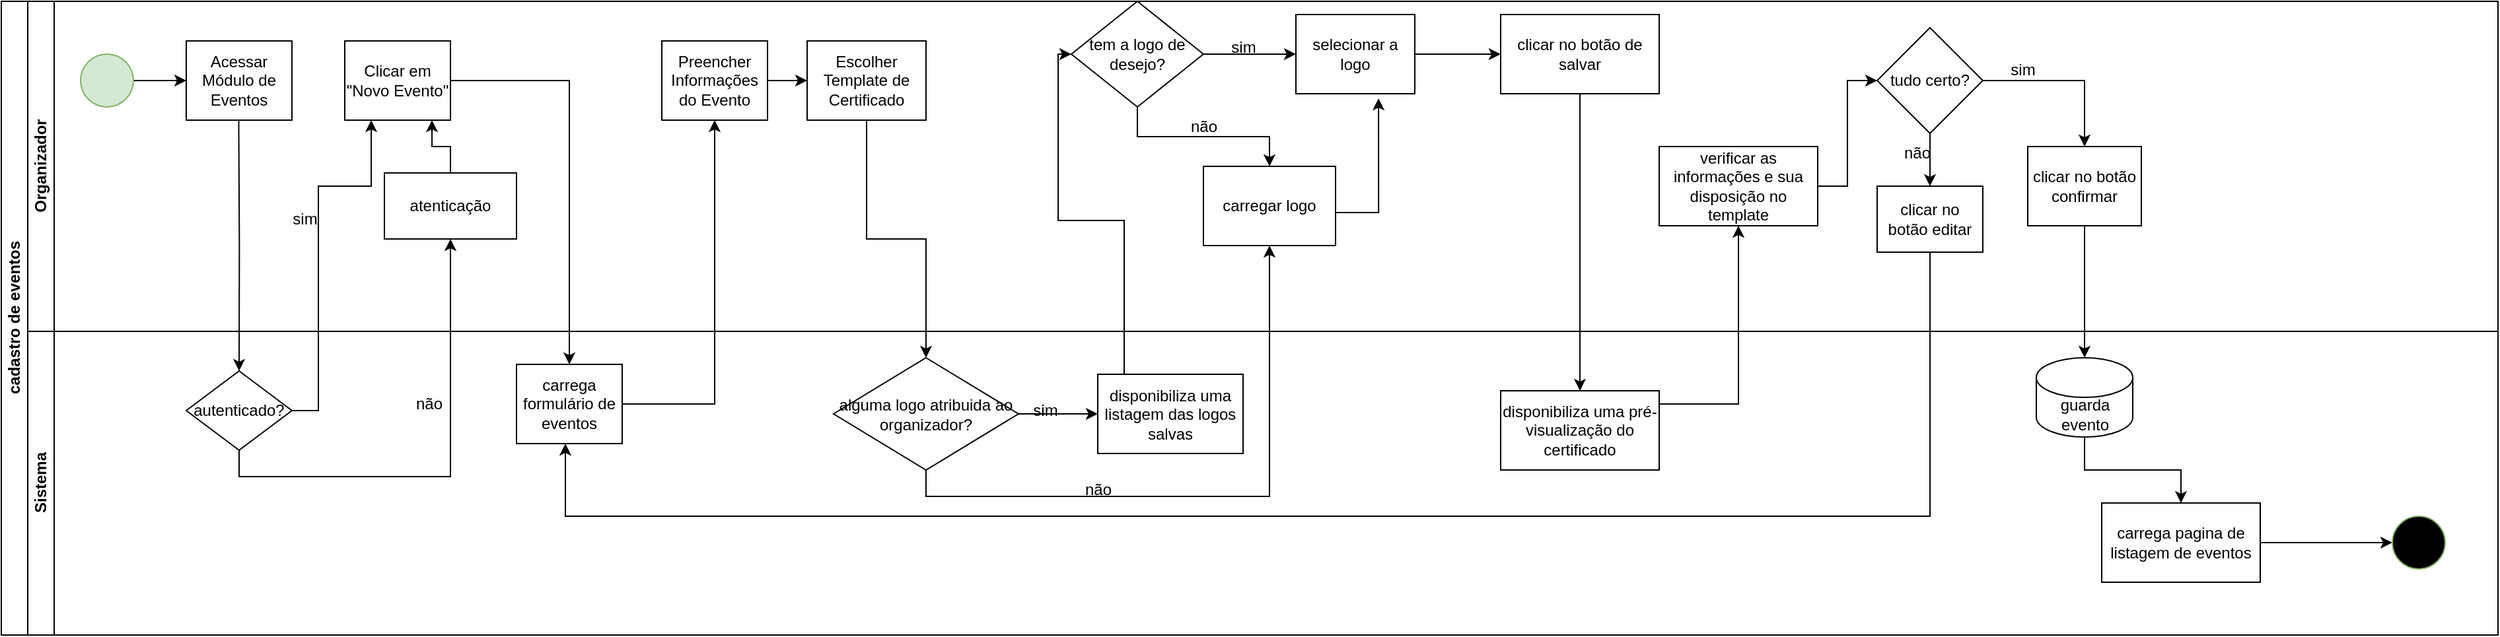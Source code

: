 <mxfile version="26.2.13">
  <diagram id="prtHgNgQTEPvFCAcTncT" name="Page-1">
    <mxGraphModel dx="2040" dy="1143" grid="1" gridSize="10" guides="1" tooltips="1" connect="1" arrows="1" fold="1" page="1" pageScale="1" pageWidth="827" pageHeight="1169" math="0" shadow="0">
      <root>
        <mxCell id="0" />
        <mxCell id="1" parent="0" />
        <mxCell id="dNxyNK7c78bLwvsdeMH5-19" value="cadastro de eventos" style="swimlane;html=1;childLayout=stackLayout;resizeParent=1;resizeParentMax=0;horizontal=0;startSize=20;horizontalStack=0;" parent="1" vertex="1">
          <mxGeometry x="120" y="120" width="1890" height="480" as="geometry" />
        </mxCell>
        <mxCell id="dNxyNK7c78bLwvsdeMH5-20" value="Organizador" style="swimlane;html=1;startSize=20;horizontal=0;" parent="dNxyNK7c78bLwvsdeMH5-19" vertex="1">
          <mxGeometry x="20" width="1870" height="250" as="geometry" />
        </mxCell>
        <mxCell id="dNxyNK7c78bLwvsdeMH5-25" value="" style="edgeStyle=orthogonalEdgeStyle;rounded=0;orthogonalLoop=1;jettySize=auto;html=1;" parent="dNxyNK7c78bLwvsdeMH5-20" source="dNxyNK7c78bLwvsdeMH5-23" target="dNxyNK7c78bLwvsdeMH5-24" edge="1">
          <mxGeometry relative="1" as="geometry" />
        </mxCell>
        <mxCell id="dNxyNK7c78bLwvsdeMH5-23" value="" style="ellipse;whiteSpace=wrap;html=1;fillColor=#d5e8d4;strokeColor=#82b366;" parent="dNxyNK7c78bLwvsdeMH5-20" vertex="1">
          <mxGeometry x="40" y="40" width="40" height="40" as="geometry" />
        </mxCell>
        <mxCell id="dNxyNK7c78bLwvsdeMH5-24" value="Acessar Módulo de Eventos" style="rounded=0;whiteSpace=wrap;html=1;fontFamily=Helvetica;fontSize=12;fontColor=#000000;align=center;" parent="dNxyNK7c78bLwvsdeMH5-20" vertex="1">
          <mxGeometry x="120" y="30" width="80" height="60" as="geometry" />
        </mxCell>
        <mxCell id="dNxyNK7c78bLwvsdeMH5-30" value="Clicar em &quot;Novo Evento&quot;" style="rounded=0;whiteSpace=wrap;html=1;fontFamily=Helvetica;fontSize=12;fontColor=#000000;align=center;" parent="dNxyNK7c78bLwvsdeMH5-20" vertex="1">
          <mxGeometry x="240" y="30" width="80" height="60" as="geometry" />
        </mxCell>
        <mxCell id="Wr-YrEjcG0Q6fENDPcPm-4" style="edgeStyle=orthogonalEdgeStyle;rounded=0;orthogonalLoop=1;jettySize=auto;html=1;endArrow=classic;endFill=1;entryX=0.5;entryY=0;entryDx=0;entryDy=0;" edge="1" parent="dNxyNK7c78bLwvsdeMH5-20" target="Wr-YrEjcG0Q6fENDPcPm-5">
          <mxGeometry relative="1" as="geometry">
            <mxPoint x="159.71" y="90" as="sourcePoint" />
            <mxPoint x="159.71" y="150" as="targetPoint" />
          </mxGeometry>
        </mxCell>
        <mxCell id="Wr-YrEjcG0Q6fENDPcPm-6" value="atenticação" style="whiteSpace=wrap;html=1;fontColor=#000000;" vertex="1" parent="dNxyNK7c78bLwvsdeMH5-20">
          <mxGeometry x="270" y="130" width="100" height="50" as="geometry" />
        </mxCell>
        <mxCell id="Wr-YrEjcG0Q6fENDPcPm-8" style="edgeStyle=orthogonalEdgeStyle;rounded=0;orthogonalLoop=1;jettySize=auto;html=1;entryX=0.825;entryY=1.001;entryDx=0;entryDy=0;entryPerimeter=0;" edge="1" parent="dNxyNK7c78bLwvsdeMH5-20" source="Wr-YrEjcG0Q6fENDPcPm-6" target="dNxyNK7c78bLwvsdeMH5-30">
          <mxGeometry relative="1" as="geometry" />
        </mxCell>
        <mxCell id="Wr-YrEjcG0Q6fENDPcPm-9" value="Escolher Template de Certificado" style="whiteSpace=wrap;html=1;fontColor=#000000;rounded=0;" vertex="1" parent="dNxyNK7c78bLwvsdeMH5-20">
          <mxGeometry x="590" y="30" width="90" height="60" as="geometry" />
        </mxCell>
        <mxCell id="Wr-YrEjcG0Q6fENDPcPm-17" value="sim" style="text;html=1;align=center;verticalAlign=middle;whiteSpace=wrap;rounded=0;" vertex="1" parent="dNxyNK7c78bLwvsdeMH5-20">
          <mxGeometry x="180" y="150" width="60" height="30" as="geometry" />
        </mxCell>
        <mxCell id="Wr-YrEjcG0Q6fENDPcPm-25" value="" style="edgeStyle=orthogonalEdgeStyle;rounded=0;orthogonalLoop=1;jettySize=auto;html=1;" edge="1" parent="dNxyNK7c78bLwvsdeMH5-20" source="Wr-YrEjcG0Q6fENDPcPm-23" target="Wr-YrEjcG0Q6fENDPcPm-24">
          <mxGeometry relative="1" as="geometry" />
        </mxCell>
        <mxCell id="Wr-YrEjcG0Q6fENDPcPm-27" value="" style="edgeStyle=orthogonalEdgeStyle;rounded=0;orthogonalLoop=1;jettySize=auto;html=1;" edge="1" parent="dNxyNK7c78bLwvsdeMH5-20" source="Wr-YrEjcG0Q6fENDPcPm-23" target="Wr-YrEjcG0Q6fENDPcPm-26">
          <mxGeometry relative="1" as="geometry" />
        </mxCell>
        <mxCell id="Wr-YrEjcG0Q6fENDPcPm-23" value="tem a logo de desejo?" style="rhombus;whiteSpace=wrap;html=1;" vertex="1" parent="dNxyNK7c78bLwvsdeMH5-20">
          <mxGeometry x="790" width="100" height="80" as="geometry" />
        </mxCell>
        <mxCell id="Wr-YrEjcG0Q6fENDPcPm-36" value="" style="edgeStyle=orthogonalEdgeStyle;rounded=0;orthogonalLoop=1;jettySize=auto;html=1;" edge="1" parent="dNxyNK7c78bLwvsdeMH5-20" source="Wr-YrEjcG0Q6fENDPcPm-24" target="Wr-YrEjcG0Q6fENDPcPm-35">
          <mxGeometry relative="1" as="geometry" />
        </mxCell>
        <mxCell id="Wr-YrEjcG0Q6fENDPcPm-24" value="selecionar a logo" style="whiteSpace=wrap;html=1;" vertex="1" parent="dNxyNK7c78bLwvsdeMH5-20">
          <mxGeometry x="960" y="10" width="90" height="60" as="geometry" />
        </mxCell>
        <mxCell id="Wr-YrEjcG0Q6fENDPcPm-26" value="carregar logo" style="whiteSpace=wrap;html=1;" vertex="1" parent="dNxyNK7c78bLwvsdeMH5-20">
          <mxGeometry x="890" y="125" width="100" height="60" as="geometry" />
        </mxCell>
        <mxCell id="Wr-YrEjcG0Q6fENDPcPm-28" value="sim" style="text;html=1;align=center;verticalAlign=middle;resizable=0;points=[];autosize=1;strokeColor=none;fillColor=none;" vertex="1" parent="dNxyNK7c78bLwvsdeMH5-20">
          <mxGeometry x="900" y="20" width="40" height="30" as="geometry" />
        </mxCell>
        <mxCell id="Wr-YrEjcG0Q6fENDPcPm-30" value="não" style="text;html=1;align=center;verticalAlign=middle;resizable=0;points=[];autosize=1;strokeColor=none;fillColor=none;" vertex="1" parent="dNxyNK7c78bLwvsdeMH5-20">
          <mxGeometry x="870" y="80" width="40" height="30" as="geometry" />
        </mxCell>
        <mxCell id="Wr-YrEjcG0Q6fENDPcPm-34" style="edgeStyle=orthogonalEdgeStyle;rounded=0;orthogonalLoop=1;jettySize=auto;html=1;entryX=0.695;entryY=1.059;entryDx=0;entryDy=0;entryPerimeter=0;" edge="1" parent="dNxyNK7c78bLwvsdeMH5-20" source="Wr-YrEjcG0Q6fENDPcPm-26" target="Wr-YrEjcG0Q6fENDPcPm-24">
          <mxGeometry relative="1" as="geometry">
            <Array as="points">
              <mxPoint x="1023" y="160" />
            </Array>
          </mxGeometry>
        </mxCell>
        <mxCell id="Wr-YrEjcG0Q6fENDPcPm-35" value="clicar no botão de salvar" style="whiteSpace=wrap;html=1;" vertex="1" parent="dNxyNK7c78bLwvsdeMH5-20">
          <mxGeometry x="1115" y="10" width="120" height="60" as="geometry" />
        </mxCell>
        <mxCell id="Wr-YrEjcG0Q6fENDPcPm-42" value="" style="edgeStyle=orthogonalEdgeStyle;rounded=0;orthogonalLoop=1;jettySize=auto;html=1;entryX=0;entryY=0.5;entryDx=0;entryDy=0;" edge="1" parent="dNxyNK7c78bLwvsdeMH5-20" source="Wr-YrEjcG0Q6fENDPcPm-39" target="Wr-YrEjcG0Q6fENDPcPm-46">
          <mxGeometry relative="1" as="geometry">
            <mxPoint x="1394" y="140.0" as="targetPoint" />
          </mxGeometry>
        </mxCell>
        <mxCell id="Wr-YrEjcG0Q6fENDPcPm-39" value="verificar as informações e sua disposição no template" style="whiteSpace=wrap;html=1;" vertex="1" parent="dNxyNK7c78bLwvsdeMH5-20">
          <mxGeometry x="1235" y="110" width="120" height="60" as="geometry" />
        </mxCell>
        <mxCell id="Wr-YrEjcG0Q6fENDPcPm-45" value="" style="edgeStyle=orthogonalEdgeStyle;rounded=0;orthogonalLoop=1;jettySize=auto;html=1;" edge="1" parent="dNxyNK7c78bLwvsdeMH5-20" source="Wr-YrEjcG0Q6fENDPcPm-43" target="Wr-YrEjcG0Q6fENDPcPm-9">
          <mxGeometry relative="1" as="geometry" />
        </mxCell>
        <mxCell id="Wr-YrEjcG0Q6fENDPcPm-43" value="Preencher Informações do Evento" style="whiteSpace=wrap;html=1;fontColor=#000000;rounded=0;" vertex="1" parent="dNxyNK7c78bLwvsdeMH5-20">
          <mxGeometry x="480" y="30" width="80" height="60" as="geometry" />
        </mxCell>
        <mxCell id="Wr-YrEjcG0Q6fENDPcPm-50" value="" style="edgeStyle=orthogonalEdgeStyle;rounded=0;orthogonalLoop=1;jettySize=auto;html=1;" edge="1" parent="dNxyNK7c78bLwvsdeMH5-20" source="Wr-YrEjcG0Q6fENDPcPm-46" target="Wr-YrEjcG0Q6fENDPcPm-49">
          <mxGeometry relative="1" as="geometry" />
        </mxCell>
        <mxCell id="Wr-YrEjcG0Q6fENDPcPm-52" value="" style="edgeStyle=orthogonalEdgeStyle;rounded=0;orthogonalLoop=1;jettySize=auto;html=1;" edge="1" parent="dNxyNK7c78bLwvsdeMH5-20" source="Wr-YrEjcG0Q6fENDPcPm-46" target="Wr-YrEjcG0Q6fENDPcPm-51">
          <mxGeometry relative="1" as="geometry" />
        </mxCell>
        <mxCell id="Wr-YrEjcG0Q6fENDPcPm-46" value="tudo certo?" style="rhombus;whiteSpace=wrap;html=1;" vertex="1" parent="dNxyNK7c78bLwvsdeMH5-20">
          <mxGeometry x="1400" y="20" width="80" height="80" as="geometry" />
        </mxCell>
        <mxCell id="Wr-YrEjcG0Q6fENDPcPm-49" value="clicar no botão confirmar" style="whiteSpace=wrap;html=1;" vertex="1" parent="dNxyNK7c78bLwvsdeMH5-20">
          <mxGeometry x="1514" y="110" width="86" height="60" as="geometry" />
        </mxCell>
        <mxCell id="Wr-YrEjcG0Q6fENDPcPm-51" value="clicar no botão editar" style="whiteSpace=wrap;html=1;" vertex="1" parent="dNxyNK7c78bLwvsdeMH5-20">
          <mxGeometry x="1400" y="140" width="80" height="50" as="geometry" />
        </mxCell>
        <mxCell id="Wr-YrEjcG0Q6fENDPcPm-48" value="não" style="text;html=1;align=center;verticalAlign=middle;resizable=0;points=[];autosize=1;strokeColor=none;fillColor=none;" vertex="1" parent="dNxyNK7c78bLwvsdeMH5-20">
          <mxGeometry x="1410" y="100" width="40" height="30" as="geometry" />
        </mxCell>
        <mxCell id="Wr-YrEjcG0Q6fENDPcPm-53" value="sim" style="text;html=1;align=center;verticalAlign=middle;resizable=0;points=[];autosize=1;strokeColor=none;fillColor=none;" vertex="1" parent="dNxyNK7c78bLwvsdeMH5-20">
          <mxGeometry x="1490" y="37" width="40" height="30" as="geometry" />
        </mxCell>
        <mxCell id="dNxyNK7c78bLwvsdeMH5-21" value="Sistema" style="swimlane;html=1;startSize=20;horizontal=0;" parent="dNxyNK7c78bLwvsdeMH5-19" vertex="1">
          <mxGeometry x="20" y="250" width="1870" height="230" as="geometry" />
        </mxCell>
        <mxCell id="dNxyNK7c78bLwvsdeMH5-29" value="" style="edgeStyle=orthogonalEdgeStyle;rounded=0;orthogonalLoop=1;jettySize=auto;html=1;endArrow=classic;endFill=1;" parent="dNxyNK7c78bLwvsdeMH5-21" edge="1">
          <mxGeometry relative="1" as="geometry">
            <mxPoint x="200" y="60" as="sourcePoint" />
            <mxPoint x="260" y="-160" as="targetPoint" />
            <Array as="points">
              <mxPoint x="220" y="60" />
              <mxPoint x="220" y="-110" />
              <mxPoint x="260" y="-110" />
              <mxPoint x="260" y="-160" />
            </Array>
          </mxGeometry>
        </mxCell>
        <mxCell id="Wr-YrEjcG0Q6fENDPcPm-5" value="autenticado?" style="rhombus;whiteSpace=wrap;html=1;fontFamily=Helvetica;fontSize=12;fontColor=#000000;align=center;" vertex="1" parent="dNxyNK7c78bLwvsdeMH5-21">
          <mxGeometry x="120" y="30" width="80" height="60" as="geometry" />
        </mxCell>
        <mxCell id="Wr-YrEjcG0Q6fENDPcPm-15" value="alguma logo atribuida ao organizador?" style="rhombus;whiteSpace=wrap;html=1;fontColor=#000000;rounded=0;" vertex="1" parent="dNxyNK7c78bLwvsdeMH5-21">
          <mxGeometry x="610" y="20" width="140" height="85" as="geometry" />
        </mxCell>
        <mxCell id="Wr-YrEjcG0Q6fENDPcPm-18" value="não" style="text;html=1;align=center;verticalAlign=middle;whiteSpace=wrap;rounded=0;" vertex="1" parent="dNxyNK7c78bLwvsdeMH5-21">
          <mxGeometry x="274" y="40" width="60" height="30" as="geometry" />
        </mxCell>
        <mxCell id="Wr-YrEjcG0Q6fENDPcPm-19" value="disponibiliza uma listagem das logos salvas" style="rounded=0;whiteSpace=wrap;html=1;fontColor=#000000;" vertex="1" parent="dNxyNK7c78bLwvsdeMH5-21">
          <mxGeometry x="810" y="32.5" width="110" height="60" as="geometry" />
        </mxCell>
        <mxCell id="Wr-YrEjcG0Q6fENDPcPm-20" value="" style="edgeStyle=orthogonalEdgeStyle;rounded=0;orthogonalLoop=1;jettySize=auto;html=1;" edge="1" parent="dNxyNK7c78bLwvsdeMH5-21" source="Wr-YrEjcG0Q6fENDPcPm-15" target="Wr-YrEjcG0Q6fENDPcPm-19">
          <mxGeometry relative="1" as="geometry" />
        </mxCell>
        <mxCell id="Wr-YrEjcG0Q6fENDPcPm-33" value="não" style="text;html=1;align=center;verticalAlign=middle;resizable=0;points=[];autosize=1;strokeColor=none;fillColor=none;" vertex="1" parent="dNxyNK7c78bLwvsdeMH5-21">
          <mxGeometry x="790" y="105" width="40" height="30" as="geometry" />
        </mxCell>
        <mxCell id="Wr-YrEjcG0Q6fENDPcPm-32" value="sim" style="text;html=1;align=center;verticalAlign=middle;resizable=0;points=[];autosize=1;strokeColor=none;fillColor=none;" vertex="1" parent="dNxyNK7c78bLwvsdeMH5-21">
          <mxGeometry x="750" y="45" width="40" height="30" as="geometry" />
        </mxCell>
        <mxCell id="Wr-YrEjcG0Q6fENDPcPm-37" value="disponibiliza uma pré-visualização do certificado" style="whiteSpace=wrap;html=1;" vertex="1" parent="dNxyNK7c78bLwvsdeMH5-21">
          <mxGeometry x="1115" y="45" width="120" height="60" as="geometry" />
        </mxCell>
        <mxCell id="Wr-YrEjcG0Q6fENDPcPm-2" value="carrega formulário de eventos" style="rounded=0;whiteSpace=wrap;html=1;fontFamily=Helvetica;fontSize=12;fontColor=#000000;align=center;" vertex="1" parent="dNxyNK7c78bLwvsdeMH5-21">
          <mxGeometry x="370" y="25" width="80" height="60" as="geometry" />
        </mxCell>
        <mxCell id="Wr-YrEjcG0Q6fENDPcPm-61" value="" style="edgeStyle=orthogonalEdgeStyle;rounded=0;orthogonalLoop=1;jettySize=auto;html=1;" edge="1" parent="dNxyNK7c78bLwvsdeMH5-21" source="Wr-YrEjcG0Q6fENDPcPm-57" target="Wr-YrEjcG0Q6fENDPcPm-60">
          <mxGeometry relative="1" as="geometry" />
        </mxCell>
        <mxCell id="Wr-YrEjcG0Q6fENDPcPm-57" value="guarda evento" style="shape=cylinder3;whiteSpace=wrap;html=1;boundedLbl=1;backgroundOutline=1;size=15;" vertex="1" parent="dNxyNK7c78bLwvsdeMH5-21">
          <mxGeometry x="1520.5" y="20" width="73" height="60" as="geometry" />
        </mxCell>
        <mxCell id="Wr-YrEjcG0Q6fENDPcPm-65" value="" style="edgeStyle=orthogonalEdgeStyle;rounded=0;orthogonalLoop=1;jettySize=auto;html=1;" edge="1" parent="dNxyNK7c78bLwvsdeMH5-21" source="Wr-YrEjcG0Q6fENDPcPm-60">
          <mxGeometry relative="1" as="geometry">
            <mxPoint x="1790" y="160" as="targetPoint" />
          </mxGeometry>
        </mxCell>
        <mxCell id="Wr-YrEjcG0Q6fENDPcPm-60" value="carrega pagina de listagem de eventos" style="whiteSpace=wrap;html=1;" vertex="1" parent="dNxyNK7c78bLwvsdeMH5-21">
          <mxGeometry x="1570" y="130" width="120" height="60" as="geometry" />
        </mxCell>
        <mxCell id="Wr-YrEjcG0Q6fENDPcPm-66" value="" style="ellipse;whiteSpace=wrap;html=1;fillColor=light-dark(#000000, #1f2f1e);strokeColor=#82b366;" vertex="1" parent="dNxyNK7c78bLwvsdeMH5-21">
          <mxGeometry x="1790" y="140" width="40" height="40" as="geometry" />
        </mxCell>
        <mxCell id="Wr-YrEjcG0Q6fENDPcPm-7" value="" style="edgeStyle=orthogonalEdgeStyle;rounded=0;orthogonalLoop=1;jettySize=auto;html=1;" edge="1" parent="dNxyNK7c78bLwvsdeMH5-19" source="Wr-YrEjcG0Q6fENDPcPm-5" target="Wr-YrEjcG0Q6fENDPcPm-6">
          <mxGeometry relative="1" as="geometry">
            <Array as="points">
              <mxPoint x="180" y="360" />
              <mxPoint x="340" y="360" />
            </Array>
          </mxGeometry>
        </mxCell>
        <mxCell id="Wr-YrEjcG0Q6fENDPcPm-16" value="" style="edgeStyle=orthogonalEdgeStyle;rounded=0;orthogonalLoop=1;jettySize=auto;html=1;" edge="1" parent="dNxyNK7c78bLwvsdeMH5-19" source="Wr-YrEjcG0Q6fENDPcPm-9" target="Wr-YrEjcG0Q6fENDPcPm-15">
          <mxGeometry relative="1" as="geometry" />
        </mxCell>
        <mxCell id="Wr-YrEjcG0Q6fENDPcPm-22" value="" style="edgeStyle=orthogonalEdgeStyle;rounded=0;orthogonalLoop=1;jettySize=auto;html=1;" edge="1" parent="dNxyNK7c78bLwvsdeMH5-19" source="Wr-YrEjcG0Q6fENDPcPm-19">
          <mxGeometry relative="1" as="geometry">
            <mxPoint x="810" y="40.0" as="targetPoint" />
            <Array as="points">
              <mxPoint x="850" y="166" />
              <mxPoint x="800" y="166" />
              <mxPoint x="800" y="40" />
            </Array>
          </mxGeometry>
        </mxCell>
        <mxCell id="Wr-YrEjcG0Q6fENDPcPm-31" style="edgeStyle=orthogonalEdgeStyle;rounded=0;orthogonalLoop=1;jettySize=auto;html=1;exitX=0.5;exitY=1;exitDx=0;exitDy=0;entryX=0.5;entryY=1;entryDx=0;entryDy=0;" edge="1" parent="dNxyNK7c78bLwvsdeMH5-19" source="Wr-YrEjcG0Q6fENDPcPm-15" target="Wr-YrEjcG0Q6fENDPcPm-26">
          <mxGeometry relative="1" as="geometry">
            <mxPoint x="960" y="190" as="targetPoint" />
            <mxPoint x="710" y="376" as="sourcePoint" />
          </mxGeometry>
        </mxCell>
        <mxCell id="Wr-YrEjcG0Q6fENDPcPm-38" value="" style="edgeStyle=orthogonalEdgeStyle;rounded=0;orthogonalLoop=1;jettySize=auto;html=1;" edge="1" parent="dNxyNK7c78bLwvsdeMH5-19" source="Wr-YrEjcG0Q6fENDPcPm-35" target="Wr-YrEjcG0Q6fENDPcPm-37">
          <mxGeometry relative="1" as="geometry" />
        </mxCell>
        <mxCell id="Wr-YrEjcG0Q6fENDPcPm-40" value="" style="edgeStyle=orthogonalEdgeStyle;rounded=0;orthogonalLoop=1;jettySize=auto;html=1;" edge="1" parent="dNxyNK7c78bLwvsdeMH5-19" source="Wr-YrEjcG0Q6fENDPcPm-37" target="Wr-YrEjcG0Q6fENDPcPm-39">
          <mxGeometry relative="1" as="geometry">
            <Array as="points">
              <mxPoint x="1315" y="305" />
            </Array>
          </mxGeometry>
        </mxCell>
        <mxCell id="Wr-YrEjcG0Q6fENDPcPm-3" value="" style="edgeStyle=orthogonalEdgeStyle;rounded=0;orthogonalLoop=1;jettySize=auto;html=1;" edge="1" parent="dNxyNK7c78bLwvsdeMH5-19" source="dNxyNK7c78bLwvsdeMH5-30" target="Wr-YrEjcG0Q6fENDPcPm-2">
          <mxGeometry relative="1" as="geometry" />
        </mxCell>
        <mxCell id="Wr-YrEjcG0Q6fENDPcPm-44" value="" style="edgeStyle=orthogonalEdgeStyle;rounded=0;orthogonalLoop=1;jettySize=auto;html=1;" edge="1" parent="dNxyNK7c78bLwvsdeMH5-19" source="Wr-YrEjcG0Q6fENDPcPm-2" target="Wr-YrEjcG0Q6fENDPcPm-43">
          <mxGeometry relative="1" as="geometry" />
        </mxCell>
        <mxCell id="Wr-YrEjcG0Q6fENDPcPm-47" style="edgeStyle=orthogonalEdgeStyle;rounded=0;orthogonalLoop=1;jettySize=auto;html=1;" edge="1" parent="dNxyNK7c78bLwvsdeMH5-19" target="Wr-YrEjcG0Q6fENDPcPm-2">
          <mxGeometry relative="1" as="geometry">
            <mxPoint x="426.552" y="320.0" as="targetPoint" />
            <mxPoint x="1460" y="190" as="sourcePoint" />
            <Array as="points">
              <mxPoint x="1460" y="390" />
              <mxPoint x="427" y="390" />
            </Array>
          </mxGeometry>
        </mxCell>
        <mxCell id="Wr-YrEjcG0Q6fENDPcPm-56" style="edgeStyle=orthogonalEdgeStyle;rounded=0;orthogonalLoop=1;jettySize=auto;html=1;" edge="1" parent="dNxyNK7c78bLwvsdeMH5-19" source="Wr-YrEjcG0Q6fENDPcPm-49" target="Wr-YrEjcG0Q6fENDPcPm-57">
          <mxGeometry relative="1" as="geometry">
            <mxPoint x="1577" y="310.0" as="targetPoint" />
          </mxGeometry>
        </mxCell>
      </root>
    </mxGraphModel>
  </diagram>
</mxfile>
